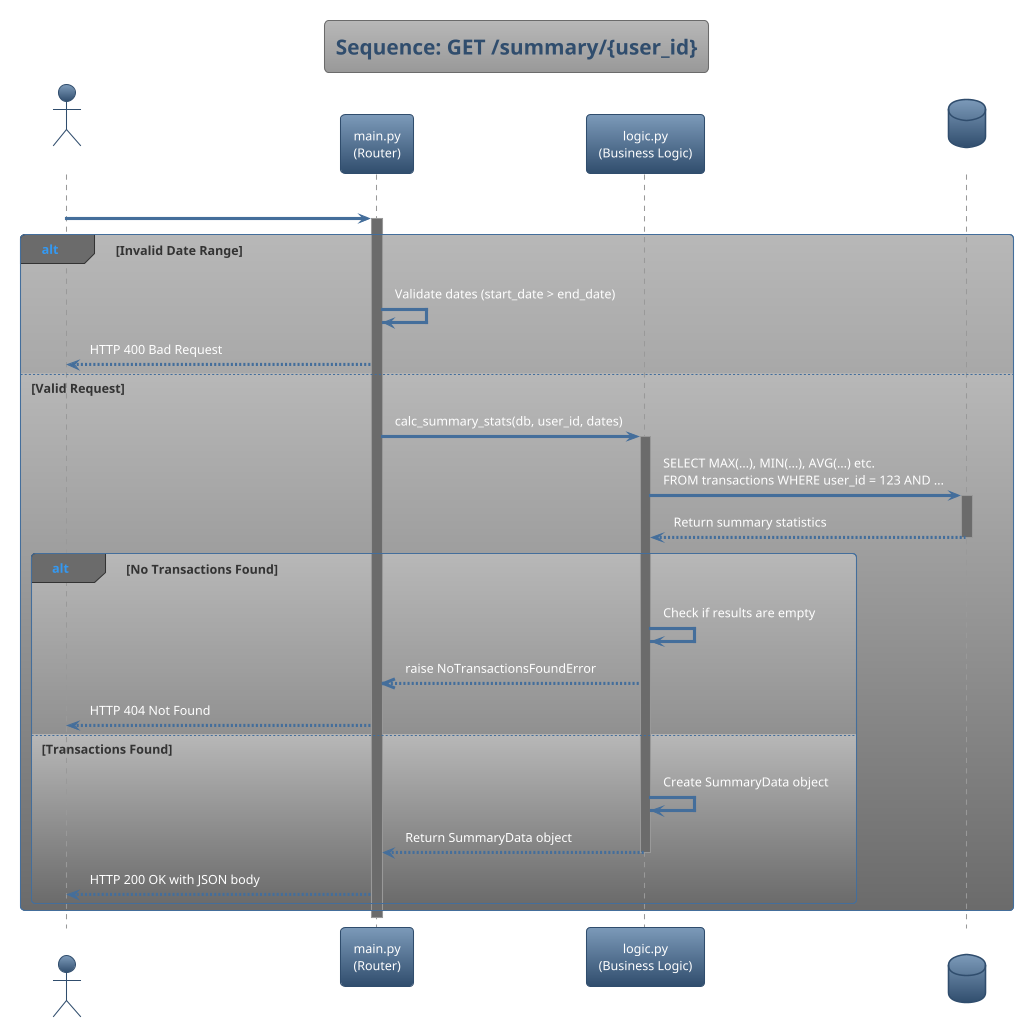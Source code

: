 @startuml SummarySequence
!theme spacelab

title Sequence: GET /summary/{user_id}

actor Client
participant "main.py\n(Router)" as Router
participant "logic.py\n(Business Logic)" as Logic
database "Database" as DB

Client -> Router: GET /summary/123?start_date=...&end_date=...
activate Router

alt Invalid Date Range
    Router -> Router: Validate dates (start_date > end_date)
    Router --> Client: HTTP 400 Bad Request
else Valid Request
    Router -> Logic: calc_summary_stats(db, user_id, dates)
    activate Logic

    Logic -> DB: SELECT MAX(...), MIN(...), AVG(...) etc.\nFROM transactions WHERE user_id = 123 AND ...
    activate DB
    DB --> Logic: Return summary statistics
    deactivate DB

    alt No Transactions Found
        Logic -> Logic: Check if results are empty
        Logic -->> Router: raise NoTransactionsFoundError
        Router --> Client: HTTP 404 Not Found
    else Transactions Found
        Logic -> Logic: Create SummaryData object
        Logic --> Router: Return SummaryData object
        deactivate Logic

        Router --> Client: HTTP 200 OK with JSON body
    end
end

deactivate Router

@enduml